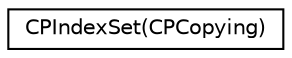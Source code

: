 digraph "Graphical Class Hierarchy"
{
  edge [fontname="Helvetica",fontsize="10",labelfontname="Helvetica",labelfontsize="10"];
  node [fontname="Helvetica",fontsize="10",shape=record];
  rankdir="LR";
  Node1 [label="CPIndexSet(CPCopying)",height=0.2,width=0.4,color="black", fillcolor="white", style="filled",URL="$category_c_p_index_set_07_c_p_copying_08.html"];
}
